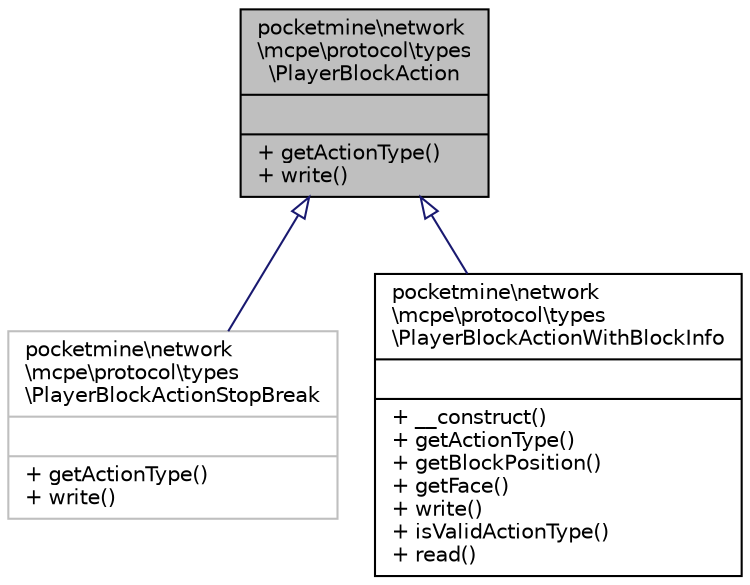 digraph "pocketmine\network\mcpe\protocol\types\PlayerBlockAction"
{
 // INTERACTIVE_SVG=YES
 // LATEX_PDF_SIZE
  edge [fontname="Helvetica",fontsize="10",labelfontname="Helvetica",labelfontsize="10"];
  node [fontname="Helvetica",fontsize="10",shape=record];
  Node1 [label="{pocketmine\\network\l\\mcpe\\protocol\\types\l\\PlayerBlockAction\n||+ getActionType()\l+ write()\l}",height=0.2,width=0.4,color="black", fillcolor="grey75", style="filled", fontcolor="black",tooltip=" "];
  Node1 -> Node2 [dir="back",color="midnightblue",fontsize="10",style="solid",arrowtail="onormal",fontname="Helvetica"];
  Node2 [label="{pocketmine\\network\l\\mcpe\\protocol\\types\l\\PlayerBlockActionStopBreak\n||+ getActionType()\l+ write()\l}",height=0.2,width=0.4,color="grey75", fillcolor="white", style="filled",URL="$db/d35/classpocketmine_1_1network_1_1mcpe_1_1protocol_1_1types_1_1_player_block_action_stop_break.html",tooltip=" "];
  Node1 -> Node3 [dir="back",color="midnightblue",fontsize="10",style="solid",arrowtail="onormal",fontname="Helvetica"];
  Node3 [label="{pocketmine\\network\l\\mcpe\\protocol\\types\l\\PlayerBlockActionWithBlockInfo\n||+ __construct()\l+ getActionType()\l+ getBlockPosition()\l+ getFace()\l+ write()\l+ isValidActionType()\l+ read()\l}",height=0.2,width=0.4,color="black", fillcolor="white", style="filled",URL="$d4/d34/classpocketmine_1_1network_1_1mcpe_1_1protocol_1_1types_1_1_player_block_action_with_block_info.html",tooltip=" "];
}
